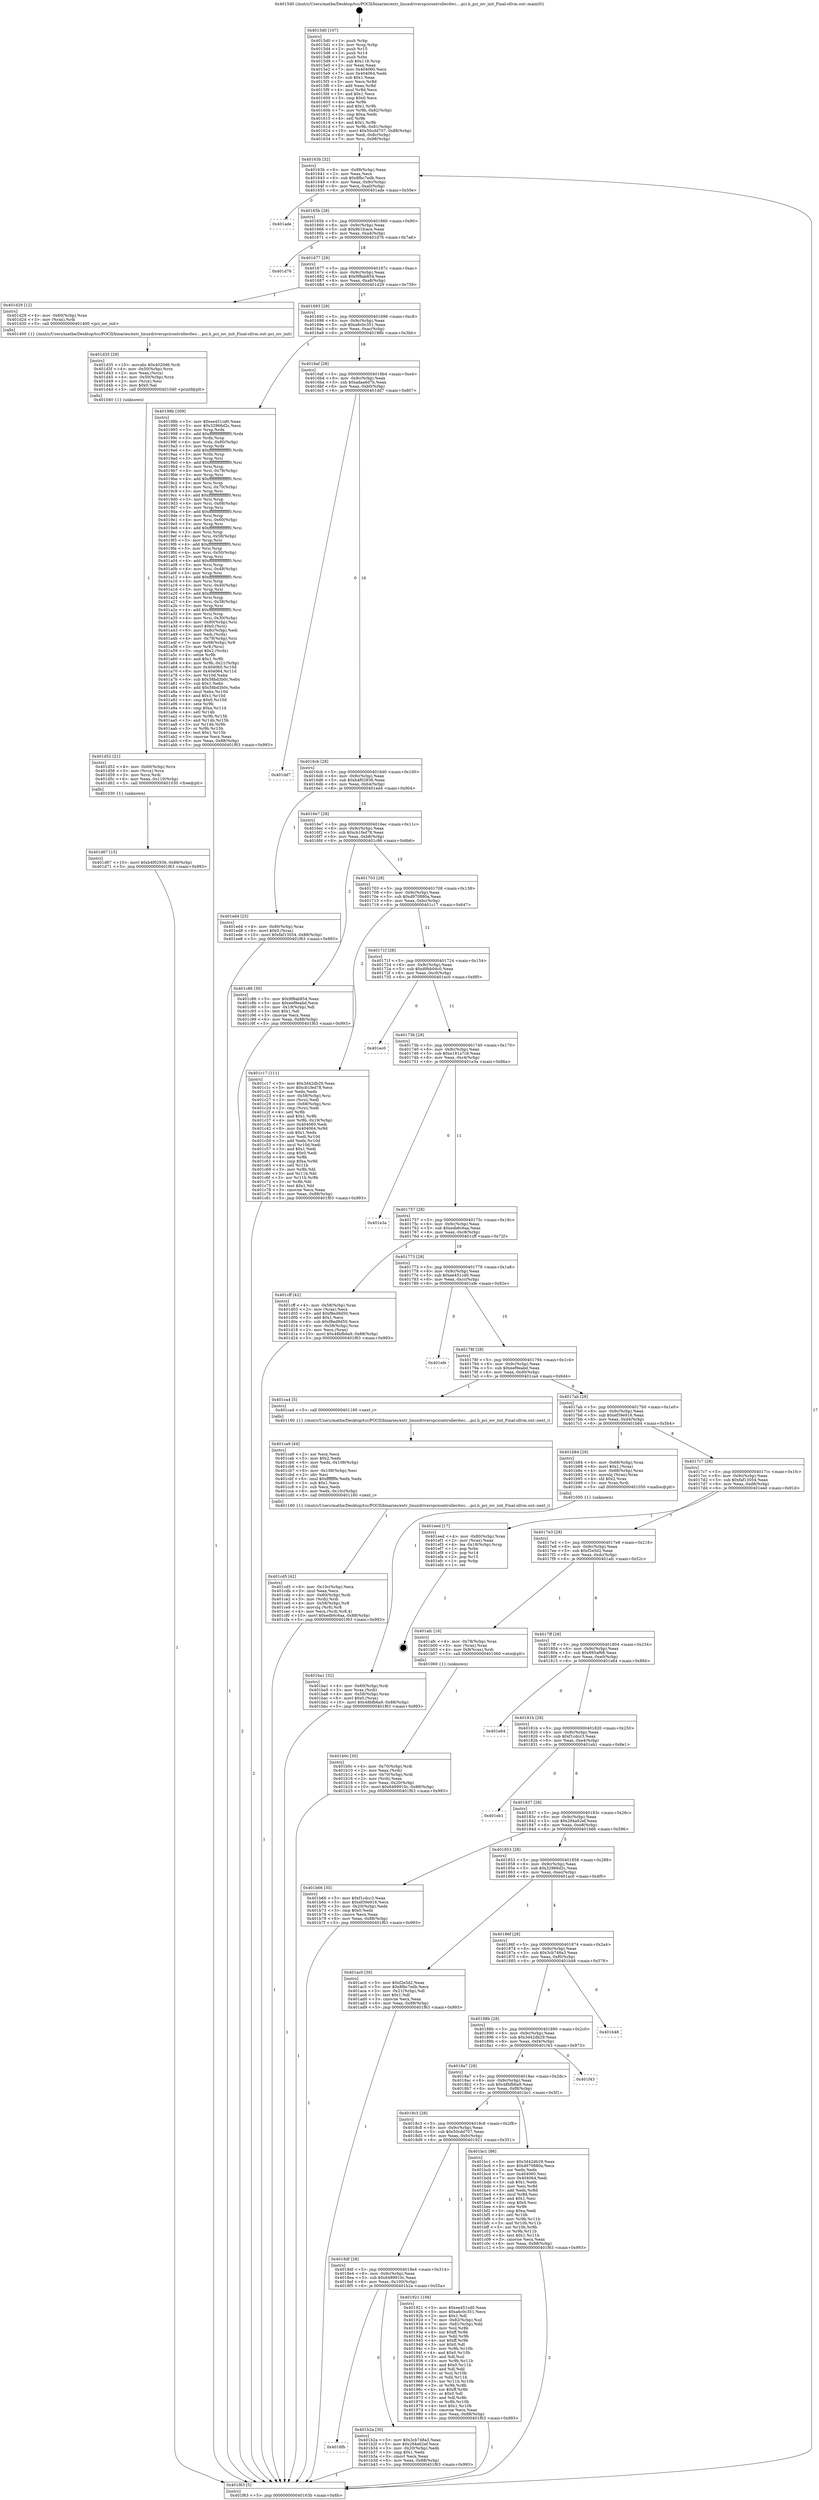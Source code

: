 digraph "0x4015d0" {
  label = "0x4015d0 (/mnt/c/Users/mathe/Desktop/tcc/POCII/binaries/extr_linuxdriverspcicontrollerdwc....pci.h_pci_iov_init_Final-ollvm.out::main(0))"
  labelloc = "t"
  node[shape=record]

  Entry [label="",width=0.3,height=0.3,shape=circle,fillcolor=black,style=filled]
  "0x40163b" [label="{
     0x40163b [32]\l
     | [instrs]\l
     &nbsp;&nbsp;0x40163b \<+6\>: mov -0x88(%rbp),%eax\l
     &nbsp;&nbsp;0x401641 \<+2\>: mov %eax,%ecx\l
     &nbsp;&nbsp;0x401643 \<+6\>: sub $0x8fbc7edb,%ecx\l
     &nbsp;&nbsp;0x401649 \<+6\>: mov %eax,-0x9c(%rbp)\l
     &nbsp;&nbsp;0x40164f \<+6\>: mov %ecx,-0xa0(%rbp)\l
     &nbsp;&nbsp;0x401655 \<+6\>: je 0000000000401ade \<main+0x50e\>\l
  }"]
  "0x401ade" [label="{
     0x401ade\l
  }", style=dashed]
  "0x40165b" [label="{
     0x40165b [28]\l
     | [instrs]\l
     &nbsp;&nbsp;0x40165b \<+5\>: jmp 0000000000401660 \<main+0x90\>\l
     &nbsp;&nbsp;0x401660 \<+6\>: mov -0x9c(%rbp),%eax\l
     &nbsp;&nbsp;0x401666 \<+5\>: sub $0x9b1fcace,%eax\l
     &nbsp;&nbsp;0x40166b \<+6\>: mov %eax,-0xa4(%rbp)\l
     &nbsp;&nbsp;0x401671 \<+6\>: je 0000000000401d76 \<main+0x7a6\>\l
  }"]
  Exit [label="",width=0.3,height=0.3,shape=circle,fillcolor=black,style=filled,peripheries=2]
  "0x401d76" [label="{
     0x401d76\l
  }", style=dashed]
  "0x401677" [label="{
     0x401677 [28]\l
     | [instrs]\l
     &nbsp;&nbsp;0x401677 \<+5\>: jmp 000000000040167c \<main+0xac\>\l
     &nbsp;&nbsp;0x40167c \<+6\>: mov -0x9c(%rbp),%eax\l
     &nbsp;&nbsp;0x401682 \<+5\>: sub $0x9f8ab854,%eax\l
     &nbsp;&nbsp;0x401687 \<+6\>: mov %eax,-0xa8(%rbp)\l
     &nbsp;&nbsp;0x40168d \<+6\>: je 0000000000401d29 \<main+0x759\>\l
  }"]
  "0x401d67" [label="{
     0x401d67 [15]\l
     | [instrs]\l
     &nbsp;&nbsp;0x401d67 \<+10\>: movl $0xb4f02936,-0x88(%rbp)\l
     &nbsp;&nbsp;0x401d71 \<+5\>: jmp 0000000000401f63 \<main+0x993\>\l
  }"]
  "0x401d29" [label="{
     0x401d29 [12]\l
     | [instrs]\l
     &nbsp;&nbsp;0x401d29 \<+4\>: mov -0x60(%rbp),%rax\l
     &nbsp;&nbsp;0x401d2d \<+3\>: mov (%rax),%rdi\l
     &nbsp;&nbsp;0x401d30 \<+5\>: call 0000000000401400 \<pci_iov_init\>\l
     | [calls]\l
     &nbsp;&nbsp;0x401400 \{1\} (/mnt/c/Users/mathe/Desktop/tcc/POCII/binaries/extr_linuxdriverspcicontrollerdwc....pci.h_pci_iov_init_Final-ollvm.out::pci_iov_init)\l
  }"]
  "0x401693" [label="{
     0x401693 [28]\l
     | [instrs]\l
     &nbsp;&nbsp;0x401693 \<+5\>: jmp 0000000000401698 \<main+0xc8\>\l
     &nbsp;&nbsp;0x401698 \<+6\>: mov -0x9c(%rbp),%eax\l
     &nbsp;&nbsp;0x40169e \<+5\>: sub $0xa6c0c351,%eax\l
     &nbsp;&nbsp;0x4016a3 \<+6\>: mov %eax,-0xac(%rbp)\l
     &nbsp;&nbsp;0x4016a9 \<+6\>: je 000000000040198b \<main+0x3bb\>\l
  }"]
  "0x401d52" [label="{
     0x401d52 [21]\l
     | [instrs]\l
     &nbsp;&nbsp;0x401d52 \<+4\>: mov -0x60(%rbp),%rcx\l
     &nbsp;&nbsp;0x401d56 \<+3\>: mov (%rcx),%rcx\l
     &nbsp;&nbsp;0x401d59 \<+3\>: mov %rcx,%rdi\l
     &nbsp;&nbsp;0x401d5c \<+6\>: mov %eax,-0x110(%rbp)\l
     &nbsp;&nbsp;0x401d62 \<+5\>: call 0000000000401030 \<free@plt\>\l
     | [calls]\l
     &nbsp;&nbsp;0x401030 \{1\} (unknown)\l
  }"]
  "0x40198b" [label="{
     0x40198b [309]\l
     | [instrs]\l
     &nbsp;&nbsp;0x40198b \<+5\>: mov $0xee451cd0,%eax\l
     &nbsp;&nbsp;0x401990 \<+5\>: mov $0x32966d2c,%ecx\l
     &nbsp;&nbsp;0x401995 \<+3\>: mov %rsp,%rdx\l
     &nbsp;&nbsp;0x401998 \<+4\>: add $0xfffffffffffffff0,%rdx\l
     &nbsp;&nbsp;0x40199c \<+3\>: mov %rdx,%rsp\l
     &nbsp;&nbsp;0x40199f \<+4\>: mov %rdx,-0x80(%rbp)\l
     &nbsp;&nbsp;0x4019a3 \<+3\>: mov %rsp,%rdx\l
     &nbsp;&nbsp;0x4019a6 \<+4\>: add $0xfffffffffffffff0,%rdx\l
     &nbsp;&nbsp;0x4019aa \<+3\>: mov %rdx,%rsp\l
     &nbsp;&nbsp;0x4019ad \<+3\>: mov %rsp,%rsi\l
     &nbsp;&nbsp;0x4019b0 \<+4\>: add $0xfffffffffffffff0,%rsi\l
     &nbsp;&nbsp;0x4019b4 \<+3\>: mov %rsi,%rsp\l
     &nbsp;&nbsp;0x4019b7 \<+4\>: mov %rsi,-0x78(%rbp)\l
     &nbsp;&nbsp;0x4019bb \<+3\>: mov %rsp,%rsi\l
     &nbsp;&nbsp;0x4019be \<+4\>: add $0xfffffffffffffff0,%rsi\l
     &nbsp;&nbsp;0x4019c2 \<+3\>: mov %rsi,%rsp\l
     &nbsp;&nbsp;0x4019c5 \<+4\>: mov %rsi,-0x70(%rbp)\l
     &nbsp;&nbsp;0x4019c9 \<+3\>: mov %rsp,%rsi\l
     &nbsp;&nbsp;0x4019cc \<+4\>: add $0xfffffffffffffff0,%rsi\l
     &nbsp;&nbsp;0x4019d0 \<+3\>: mov %rsi,%rsp\l
     &nbsp;&nbsp;0x4019d3 \<+4\>: mov %rsi,-0x68(%rbp)\l
     &nbsp;&nbsp;0x4019d7 \<+3\>: mov %rsp,%rsi\l
     &nbsp;&nbsp;0x4019da \<+4\>: add $0xfffffffffffffff0,%rsi\l
     &nbsp;&nbsp;0x4019de \<+3\>: mov %rsi,%rsp\l
     &nbsp;&nbsp;0x4019e1 \<+4\>: mov %rsi,-0x60(%rbp)\l
     &nbsp;&nbsp;0x4019e5 \<+3\>: mov %rsp,%rsi\l
     &nbsp;&nbsp;0x4019e8 \<+4\>: add $0xfffffffffffffff0,%rsi\l
     &nbsp;&nbsp;0x4019ec \<+3\>: mov %rsi,%rsp\l
     &nbsp;&nbsp;0x4019ef \<+4\>: mov %rsi,-0x58(%rbp)\l
     &nbsp;&nbsp;0x4019f3 \<+3\>: mov %rsp,%rsi\l
     &nbsp;&nbsp;0x4019f6 \<+4\>: add $0xfffffffffffffff0,%rsi\l
     &nbsp;&nbsp;0x4019fa \<+3\>: mov %rsi,%rsp\l
     &nbsp;&nbsp;0x4019fd \<+4\>: mov %rsi,-0x50(%rbp)\l
     &nbsp;&nbsp;0x401a01 \<+3\>: mov %rsp,%rsi\l
     &nbsp;&nbsp;0x401a04 \<+4\>: add $0xfffffffffffffff0,%rsi\l
     &nbsp;&nbsp;0x401a08 \<+3\>: mov %rsi,%rsp\l
     &nbsp;&nbsp;0x401a0b \<+4\>: mov %rsi,-0x48(%rbp)\l
     &nbsp;&nbsp;0x401a0f \<+3\>: mov %rsp,%rsi\l
     &nbsp;&nbsp;0x401a12 \<+4\>: add $0xfffffffffffffff0,%rsi\l
     &nbsp;&nbsp;0x401a16 \<+3\>: mov %rsi,%rsp\l
     &nbsp;&nbsp;0x401a19 \<+4\>: mov %rsi,-0x40(%rbp)\l
     &nbsp;&nbsp;0x401a1d \<+3\>: mov %rsp,%rsi\l
     &nbsp;&nbsp;0x401a20 \<+4\>: add $0xfffffffffffffff0,%rsi\l
     &nbsp;&nbsp;0x401a24 \<+3\>: mov %rsi,%rsp\l
     &nbsp;&nbsp;0x401a27 \<+4\>: mov %rsi,-0x38(%rbp)\l
     &nbsp;&nbsp;0x401a2b \<+3\>: mov %rsp,%rsi\l
     &nbsp;&nbsp;0x401a2e \<+4\>: add $0xfffffffffffffff0,%rsi\l
     &nbsp;&nbsp;0x401a32 \<+3\>: mov %rsi,%rsp\l
     &nbsp;&nbsp;0x401a35 \<+4\>: mov %rsi,-0x30(%rbp)\l
     &nbsp;&nbsp;0x401a39 \<+4\>: mov -0x80(%rbp),%rsi\l
     &nbsp;&nbsp;0x401a3d \<+6\>: movl $0x0,(%rsi)\l
     &nbsp;&nbsp;0x401a43 \<+6\>: mov -0x8c(%rbp),%edi\l
     &nbsp;&nbsp;0x401a49 \<+2\>: mov %edi,(%rdx)\l
     &nbsp;&nbsp;0x401a4b \<+4\>: mov -0x78(%rbp),%rsi\l
     &nbsp;&nbsp;0x401a4f \<+7\>: mov -0x98(%rbp),%r8\l
     &nbsp;&nbsp;0x401a56 \<+3\>: mov %r8,(%rsi)\l
     &nbsp;&nbsp;0x401a59 \<+3\>: cmpl $0x2,(%rdx)\l
     &nbsp;&nbsp;0x401a5c \<+4\>: setne %r9b\l
     &nbsp;&nbsp;0x401a60 \<+4\>: and $0x1,%r9b\l
     &nbsp;&nbsp;0x401a64 \<+4\>: mov %r9b,-0x21(%rbp)\l
     &nbsp;&nbsp;0x401a68 \<+8\>: mov 0x404060,%r10d\l
     &nbsp;&nbsp;0x401a70 \<+8\>: mov 0x404064,%r11d\l
     &nbsp;&nbsp;0x401a78 \<+3\>: mov %r10d,%ebx\l
     &nbsp;&nbsp;0x401a7b \<+6\>: sub $0x58bd3b0c,%ebx\l
     &nbsp;&nbsp;0x401a81 \<+3\>: sub $0x1,%ebx\l
     &nbsp;&nbsp;0x401a84 \<+6\>: add $0x58bd3b0c,%ebx\l
     &nbsp;&nbsp;0x401a8a \<+4\>: imul %ebx,%r10d\l
     &nbsp;&nbsp;0x401a8e \<+4\>: and $0x1,%r10d\l
     &nbsp;&nbsp;0x401a92 \<+4\>: cmp $0x0,%r10d\l
     &nbsp;&nbsp;0x401a96 \<+4\>: sete %r9b\l
     &nbsp;&nbsp;0x401a9a \<+4\>: cmp $0xa,%r11d\l
     &nbsp;&nbsp;0x401a9e \<+4\>: setl %r14b\l
     &nbsp;&nbsp;0x401aa2 \<+3\>: mov %r9b,%r15b\l
     &nbsp;&nbsp;0x401aa5 \<+3\>: and %r14b,%r15b\l
     &nbsp;&nbsp;0x401aa8 \<+3\>: xor %r14b,%r9b\l
     &nbsp;&nbsp;0x401aab \<+3\>: or %r9b,%r15b\l
     &nbsp;&nbsp;0x401aae \<+4\>: test $0x1,%r15b\l
     &nbsp;&nbsp;0x401ab2 \<+3\>: cmovne %ecx,%eax\l
     &nbsp;&nbsp;0x401ab5 \<+6\>: mov %eax,-0x88(%rbp)\l
     &nbsp;&nbsp;0x401abb \<+5\>: jmp 0000000000401f63 \<main+0x993\>\l
  }"]
  "0x4016af" [label="{
     0x4016af [28]\l
     | [instrs]\l
     &nbsp;&nbsp;0x4016af \<+5\>: jmp 00000000004016b4 \<main+0xe4\>\l
     &nbsp;&nbsp;0x4016b4 \<+6\>: mov -0x9c(%rbp),%eax\l
     &nbsp;&nbsp;0x4016ba \<+5\>: sub $0xadaa6d7b,%eax\l
     &nbsp;&nbsp;0x4016bf \<+6\>: mov %eax,-0xb0(%rbp)\l
     &nbsp;&nbsp;0x4016c5 \<+6\>: je 0000000000401dd7 \<main+0x807\>\l
  }"]
  "0x401d35" [label="{
     0x401d35 [29]\l
     | [instrs]\l
     &nbsp;&nbsp;0x401d35 \<+10\>: movabs $0x4020d6,%rdi\l
     &nbsp;&nbsp;0x401d3f \<+4\>: mov -0x50(%rbp),%rcx\l
     &nbsp;&nbsp;0x401d43 \<+2\>: mov %eax,(%rcx)\l
     &nbsp;&nbsp;0x401d45 \<+4\>: mov -0x50(%rbp),%rcx\l
     &nbsp;&nbsp;0x401d49 \<+2\>: mov (%rcx),%esi\l
     &nbsp;&nbsp;0x401d4b \<+2\>: mov $0x0,%al\l
     &nbsp;&nbsp;0x401d4d \<+5\>: call 0000000000401040 \<printf@plt\>\l
     | [calls]\l
     &nbsp;&nbsp;0x401040 \{1\} (unknown)\l
  }"]
  "0x401dd7" [label="{
     0x401dd7\l
  }", style=dashed]
  "0x4016cb" [label="{
     0x4016cb [28]\l
     | [instrs]\l
     &nbsp;&nbsp;0x4016cb \<+5\>: jmp 00000000004016d0 \<main+0x100\>\l
     &nbsp;&nbsp;0x4016d0 \<+6\>: mov -0x9c(%rbp),%eax\l
     &nbsp;&nbsp;0x4016d6 \<+5\>: sub $0xb4f02936,%eax\l
     &nbsp;&nbsp;0x4016db \<+6\>: mov %eax,-0xb4(%rbp)\l
     &nbsp;&nbsp;0x4016e1 \<+6\>: je 0000000000401ed4 \<main+0x904\>\l
  }"]
  "0x401cd5" [label="{
     0x401cd5 [42]\l
     | [instrs]\l
     &nbsp;&nbsp;0x401cd5 \<+6\>: mov -0x10c(%rbp),%ecx\l
     &nbsp;&nbsp;0x401cdb \<+3\>: imul %eax,%ecx\l
     &nbsp;&nbsp;0x401cde \<+4\>: mov -0x60(%rbp),%rdi\l
     &nbsp;&nbsp;0x401ce2 \<+3\>: mov (%rdi),%rdi\l
     &nbsp;&nbsp;0x401ce5 \<+4\>: mov -0x58(%rbp),%r8\l
     &nbsp;&nbsp;0x401ce9 \<+3\>: movslq (%r8),%r8\l
     &nbsp;&nbsp;0x401cec \<+4\>: mov %ecx,(%rdi,%r8,4)\l
     &nbsp;&nbsp;0x401cf0 \<+10\>: movl $0xedb6c6aa,-0x88(%rbp)\l
     &nbsp;&nbsp;0x401cfa \<+5\>: jmp 0000000000401f63 \<main+0x993\>\l
  }"]
  "0x401ed4" [label="{
     0x401ed4 [25]\l
     | [instrs]\l
     &nbsp;&nbsp;0x401ed4 \<+4\>: mov -0x80(%rbp),%rax\l
     &nbsp;&nbsp;0x401ed8 \<+6\>: movl $0x0,(%rax)\l
     &nbsp;&nbsp;0x401ede \<+10\>: movl $0xfaf13054,-0x88(%rbp)\l
     &nbsp;&nbsp;0x401ee8 \<+5\>: jmp 0000000000401f63 \<main+0x993\>\l
  }"]
  "0x4016e7" [label="{
     0x4016e7 [28]\l
     | [instrs]\l
     &nbsp;&nbsp;0x4016e7 \<+5\>: jmp 00000000004016ec \<main+0x11c\>\l
     &nbsp;&nbsp;0x4016ec \<+6\>: mov -0x9c(%rbp),%eax\l
     &nbsp;&nbsp;0x4016f2 \<+5\>: sub $0xcb1fed78,%eax\l
     &nbsp;&nbsp;0x4016f7 \<+6\>: mov %eax,-0xb8(%rbp)\l
     &nbsp;&nbsp;0x4016fd \<+6\>: je 0000000000401c86 \<main+0x6b6\>\l
  }"]
  "0x401ca9" [label="{
     0x401ca9 [44]\l
     | [instrs]\l
     &nbsp;&nbsp;0x401ca9 \<+2\>: xor %ecx,%ecx\l
     &nbsp;&nbsp;0x401cab \<+5\>: mov $0x2,%edx\l
     &nbsp;&nbsp;0x401cb0 \<+6\>: mov %edx,-0x108(%rbp)\l
     &nbsp;&nbsp;0x401cb6 \<+1\>: cltd\l
     &nbsp;&nbsp;0x401cb7 \<+6\>: mov -0x108(%rbp),%esi\l
     &nbsp;&nbsp;0x401cbd \<+2\>: idiv %esi\l
     &nbsp;&nbsp;0x401cbf \<+6\>: imul $0xfffffffe,%edx,%edx\l
     &nbsp;&nbsp;0x401cc5 \<+3\>: sub $0x1,%ecx\l
     &nbsp;&nbsp;0x401cc8 \<+2\>: sub %ecx,%edx\l
     &nbsp;&nbsp;0x401cca \<+6\>: mov %edx,-0x10c(%rbp)\l
     &nbsp;&nbsp;0x401cd0 \<+5\>: call 0000000000401160 \<next_i\>\l
     | [calls]\l
     &nbsp;&nbsp;0x401160 \{1\} (/mnt/c/Users/mathe/Desktop/tcc/POCII/binaries/extr_linuxdriverspcicontrollerdwc....pci.h_pci_iov_init_Final-ollvm.out::next_i)\l
  }"]
  "0x401c86" [label="{
     0x401c86 [30]\l
     | [instrs]\l
     &nbsp;&nbsp;0x401c86 \<+5\>: mov $0x9f8ab854,%eax\l
     &nbsp;&nbsp;0x401c8b \<+5\>: mov $0xeef9eabd,%ecx\l
     &nbsp;&nbsp;0x401c90 \<+3\>: mov -0x19(%rbp),%dl\l
     &nbsp;&nbsp;0x401c93 \<+3\>: test $0x1,%dl\l
     &nbsp;&nbsp;0x401c96 \<+3\>: cmovne %ecx,%eax\l
     &nbsp;&nbsp;0x401c99 \<+6\>: mov %eax,-0x88(%rbp)\l
     &nbsp;&nbsp;0x401c9f \<+5\>: jmp 0000000000401f63 \<main+0x993\>\l
  }"]
  "0x401703" [label="{
     0x401703 [28]\l
     | [instrs]\l
     &nbsp;&nbsp;0x401703 \<+5\>: jmp 0000000000401708 \<main+0x138\>\l
     &nbsp;&nbsp;0x401708 \<+6\>: mov -0x9c(%rbp),%eax\l
     &nbsp;&nbsp;0x40170e \<+5\>: sub $0xd970880a,%eax\l
     &nbsp;&nbsp;0x401713 \<+6\>: mov %eax,-0xbc(%rbp)\l
     &nbsp;&nbsp;0x401719 \<+6\>: je 0000000000401c17 \<main+0x647\>\l
  }"]
  "0x401ba1" [label="{
     0x401ba1 [32]\l
     | [instrs]\l
     &nbsp;&nbsp;0x401ba1 \<+4\>: mov -0x60(%rbp),%rdi\l
     &nbsp;&nbsp;0x401ba5 \<+3\>: mov %rax,(%rdi)\l
     &nbsp;&nbsp;0x401ba8 \<+4\>: mov -0x58(%rbp),%rax\l
     &nbsp;&nbsp;0x401bac \<+6\>: movl $0x0,(%rax)\l
     &nbsp;&nbsp;0x401bb2 \<+10\>: movl $0x48bfb6a9,-0x88(%rbp)\l
     &nbsp;&nbsp;0x401bbc \<+5\>: jmp 0000000000401f63 \<main+0x993\>\l
  }"]
  "0x401c17" [label="{
     0x401c17 [111]\l
     | [instrs]\l
     &nbsp;&nbsp;0x401c17 \<+5\>: mov $0x3d42db29,%eax\l
     &nbsp;&nbsp;0x401c1c \<+5\>: mov $0xcb1fed78,%ecx\l
     &nbsp;&nbsp;0x401c21 \<+2\>: xor %edx,%edx\l
     &nbsp;&nbsp;0x401c23 \<+4\>: mov -0x58(%rbp),%rsi\l
     &nbsp;&nbsp;0x401c27 \<+2\>: mov (%rsi),%edi\l
     &nbsp;&nbsp;0x401c29 \<+4\>: mov -0x68(%rbp),%rsi\l
     &nbsp;&nbsp;0x401c2d \<+2\>: cmp (%rsi),%edi\l
     &nbsp;&nbsp;0x401c2f \<+4\>: setl %r8b\l
     &nbsp;&nbsp;0x401c33 \<+4\>: and $0x1,%r8b\l
     &nbsp;&nbsp;0x401c37 \<+4\>: mov %r8b,-0x19(%rbp)\l
     &nbsp;&nbsp;0x401c3b \<+7\>: mov 0x404060,%edi\l
     &nbsp;&nbsp;0x401c42 \<+8\>: mov 0x404064,%r9d\l
     &nbsp;&nbsp;0x401c4a \<+3\>: sub $0x1,%edx\l
     &nbsp;&nbsp;0x401c4d \<+3\>: mov %edi,%r10d\l
     &nbsp;&nbsp;0x401c50 \<+3\>: add %edx,%r10d\l
     &nbsp;&nbsp;0x401c53 \<+4\>: imul %r10d,%edi\l
     &nbsp;&nbsp;0x401c57 \<+3\>: and $0x1,%edi\l
     &nbsp;&nbsp;0x401c5a \<+3\>: cmp $0x0,%edi\l
     &nbsp;&nbsp;0x401c5d \<+4\>: sete %r8b\l
     &nbsp;&nbsp;0x401c61 \<+4\>: cmp $0xa,%r9d\l
     &nbsp;&nbsp;0x401c65 \<+4\>: setl %r11b\l
     &nbsp;&nbsp;0x401c69 \<+3\>: mov %r8b,%bl\l
     &nbsp;&nbsp;0x401c6c \<+3\>: and %r11b,%bl\l
     &nbsp;&nbsp;0x401c6f \<+3\>: xor %r11b,%r8b\l
     &nbsp;&nbsp;0x401c72 \<+3\>: or %r8b,%bl\l
     &nbsp;&nbsp;0x401c75 \<+3\>: test $0x1,%bl\l
     &nbsp;&nbsp;0x401c78 \<+3\>: cmovne %ecx,%eax\l
     &nbsp;&nbsp;0x401c7b \<+6\>: mov %eax,-0x88(%rbp)\l
     &nbsp;&nbsp;0x401c81 \<+5\>: jmp 0000000000401f63 \<main+0x993\>\l
  }"]
  "0x40171f" [label="{
     0x40171f [28]\l
     | [instrs]\l
     &nbsp;&nbsp;0x40171f \<+5\>: jmp 0000000000401724 \<main+0x154\>\l
     &nbsp;&nbsp;0x401724 \<+6\>: mov -0x9c(%rbp),%eax\l
     &nbsp;&nbsp;0x40172a \<+5\>: sub $0xd9bb04c0,%eax\l
     &nbsp;&nbsp;0x40172f \<+6\>: mov %eax,-0xc0(%rbp)\l
     &nbsp;&nbsp;0x401735 \<+6\>: je 0000000000401ec0 \<main+0x8f0\>\l
  }"]
  "0x4018fb" [label="{
     0x4018fb\l
  }", style=dashed]
  "0x401ec0" [label="{
     0x401ec0\l
  }", style=dashed]
  "0x40173b" [label="{
     0x40173b [28]\l
     | [instrs]\l
     &nbsp;&nbsp;0x40173b \<+5\>: jmp 0000000000401740 \<main+0x170\>\l
     &nbsp;&nbsp;0x401740 \<+6\>: mov -0x9c(%rbp),%eax\l
     &nbsp;&nbsp;0x401746 \<+5\>: sub $0xe181a7c9,%eax\l
     &nbsp;&nbsp;0x40174b \<+6\>: mov %eax,-0xc4(%rbp)\l
     &nbsp;&nbsp;0x401751 \<+6\>: je 0000000000401e3a \<main+0x86a\>\l
  }"]
  "0x401b2a" [label="{
     0x401b2a [30]\l
     | [instrs]\l
     &nbsp;&nbsp;0x401b2a \<+5\>: mov $0x3cb748a3,%eax\l
     &nbsp;&nbsp;0x401b2f \<+5\>: mov $0x284a62ef,%ecx\l
     &nbsp;&nbsp;0x401b34 \<+3\>: mov -0x20(%rbp),%edx\l
     &nbsp;&nbsp;0x401b37 \<+3\>: cmp $0x1,%edx\l
     &nbsp;&nbsp;0x401b3a \<+3\>: cmovl %ecx,%eax\l
     &nbsp;&nbsp;0x401b3d \<+6\>: mov %eax,-0x88(%rbp)\l
     &nbsp;&nbsp;0x401b43 \<+5\>: jmp 0000000000401f63 \<main+0x993\>\l
  }"]
  "0x401e3a" [label="{
     0x401e3a\l
  }", style=dashed]
  "0x401757" [label="{
     0x401757 [28]\l
     | [instrs]\l
     &nbsp;&nbsp;0x401757 \<+5\>: jmp 000000000040175c \<main+0x18c\>\l
     &nbsp;&nbsp;0x40175c \<+6\>: mov -0x9c(%rbp),%eax\l
     &nbsp;&nbsp;0x401762 \<+5\>: sub $0xedb6c6aa,%eax\l
     &nbsp;&nbsp;0x401767 \<+6\>: mov %eax,-0xc8(%rbp)\l
     &nbsp;&nbsp;0x40176d \<+6\>: je 0000000000401cff \<main+0x72f\>\l
  }"]
  "0x401b0c" [label="{
     0x401b0c [30]\l
     | [instrs]\l
     &nbsp;&nbsp;0x401b0c \<+4\>: mov -0x70(%rbp),%rdi\l
     &nbsp;&nbsp;0x401b10 \<+2\>: mov %eax,(%rdi)\l
     &nbsp;&nbsp;0x401b12 \<+4\>: mov -0x70(%rbp),%rdi\l
     &nbsp;&nbsp;0x401b16 \<+2\>: mov (%rdi),%eax\l
     &nbsp;&nbsp;0x401b18 \<+3\>: mov %eax,-0x20(%rbp)\l
     &nbsp;&nbsp;0x401b1b \<+10\>: movl $0x6489910c,-0x88(%rbp)\l
     &nbsp;&nbsp;0x401b25 \<+5\>: jmp 0000000000401f63 \<main+0x993\>\l
  }"]
  "0x401cff" [label="{
     0x401cff [42]\l
     | [instrs]\l
     &nbsp;&nbsp;0x401cff \<+4\>: mov -0x58(%rbp),%rax\l
     &nbsp;&nbsp;0x401d03 \<+2\>: mov (%rax),%ecx\l
     &nbsp;&nbsp;0x401d05 \<+6\>: add $0xf8ed9d50,%ecx\l
     &nbsp;&nbsp;0x401d0b \<+3\>: add $0x1,%ecx\l
     &nbsp;&nbsp;0x401d0e \<+6\>: sub $0xf8ed9d50,%ecx\l
     &nbsp;&nbsp;0x401d14 \<+4\>: mov -0x58(%rbp),%rax\l
     &nbsp;&nbsp;0x401d18 \<+2\>: mov %ecx,(%rax)\l
     &nbsp;&nbsp;0x401d1a \<+10\>: movl $0x48bfb6a9,-0x88(%rbp)\l
     &nbsp;&nbsp;0x401d24 \<+5\>: jmp 0000000000401f63 \<main+0x993\>\l
  }"]
  "0x401773" [label="{
     0x401773 [28]\l
     | [instrs]\l
     &nbsp;&nbsp;0x401773 \<+5\>: jmp 0000000000401778 \<main+0x1a8\>\l
     &nbsp;&nbsp;0x401778 \<+6\>: mov -0x9c(%rbp),%eax\l
     &nbsp;&nbsp;0x40177e \<+5\>: sub $0xee451cd0,%eax\l
     &nbsp;&nbsp;0x401783 \<+6\>: mov %eax,-0xcc(%rbp)\l
     &nbsp;&nbsp;0x401789 \<+6\>: je 0000000000401efe \<main+0x92e\>\l
  }"]
  "0x4015d0" [label="{
     0x4015d0 [107]\l
     | [instrs]\l
     &nbsp;&nbsp;0x4015d0 \<+1\>: push %rbp\l
     &nbsp;&nbsp;0x4015d1 \<+3\>: mov %rsp,%rbp\l
     &nbsp;&nbsp;0x4015d4 \<+2\>: push %r15\l
     &nbsp;&nbsp;0x4015d6 \<+2\>: push %r14\l
     &nbsp;&nbsp;0x4015d8 \<+1\>: push %rbx\l
     &nbsp;&nbsp;0x4015d9 \<+7\>: sub $0x118,%rsp\l
     &nbsp;&nbsp;0x4015e0 \<+2\>: xor %eax,%eax\l
     &nbsp;&nbsp;0x4015e2 \<+7\>: mov 0x404060,%ecx\l
     &nbsp;&nbsp;0x4015e9 \<+7\>: mov 0x404064,%edx\l
     &nbsp;&nbsp;0x4015f0 \<+3\>: sub $0x1,%eax\l
     &nbsp;&nbsp;0x4015f3 \<+3\>: mov %ecx,%r8d\l
     &nbsp;&nbsp;0x4015f6 \<+3\>: add %eax,%r8d\l
     &nbsp;&nbsp;0x4015f9 \<+4\>: imul %r8d,%ecx\l
     &nbsp;&nbsp;0x4015fd \<+3\>: and $0x1,%ecx\l
     &nbsp;&nbsp;0x401600 \<+3\>: cmp $0x0,%ecx\l
     &nbsp;&nbsp;0x401603 \<+4\>: sete %r9b\l
     &nbsp;&nbsp;0x401607 \<+4\>: and $0x1,%r9b\l
     &nbsp;&nbsp;0x40160b \<+7\>: mov %r9b,-0x82(%rbp)\l
     &nbsp;&nbsp;0x401612 \<+3\>: cmp $0xa,%edx\l
     &nbsp;&nbsp;0x401615 \<+4\>: setl %r9b\l
     &nbsp;&nbsp;0x401619 \<+4\>: and $0x1,%r9b\l
     &nbsp;&nbsp;0x40161d \<+7\>: mov %r9b,-0x81(%rbp)\l
     &nbsp;&nbsp;0x401624 \<+10\>: movl $0x50cdd707,-0x88(%rbp)\l
     &nbsp;&nbsp;0x40162e \<+6\>: mov %edi,-0x8c(%rbp)\l
     &nbsp;&nbsp;0x401634 \<+7\>: mov %rsi,-0x98(%rbp)\l
  }"]
  "0x401efe" [label="{
     0x401efe\l
  }", style=dashed]
  "0x40178f" [label="{
     0x40178f [28]\l
     | [instrs]\l
     &nbsp;&nbsp;0x40178f \<+5\>: jmp 0000000000401794 \<main+0x1c4\>\l
     &nbsp;&nbsp;0x401794 \<+6\>: mov -0x9c(%rbp),%eax\l
     &nbsp;&nbsp;0x40179a \<+5\>: sub $0xeef9eabd,%eax\l
     &nbsp;&nbsp;0x40179f \<+6\>: mov %eax,-0xd0(%rbp)\l
     &nbsp;&nbsp;0x4017a5 \<+6\>: je 0000000000401ca4 \<main+0x6d4\>\l
  }"]
  "0x401f63" [label="{
     0x401f63 [5]\l
     | [instrs]\l
     &nbsp;&nbsp;0x401f63 \<+5\>: jmp 000000000040163b \<main+0x6b\>\l
  }"]
  "0x401ca4" [label="{
     0x401ca4 [5]\l
     | [instrs]\l
     &nbsp;&nbsp;0x401ca4 \<+5\>: call 0000000000401160 \<next_i\>\l
     | [calls]\l
     &nbsp;&nbsp;0x401160 \{1\} (/mnt/c/Users/mathe/Desktop/tcc/POCII/binaries/extr_linuxdriverspcicontrollerdwc....pci.h_pci_iov_init_Final-ollvm.out::next_i)\l
  }"]
  "0x4017ab" [label="{
     0x4017ab [28]\l
     | [instrs]\l
     &nbsp;&nbsp;0x4017ab \<+5\>: jmp 00000000004017b0 \<main+0x1e0\>\l
     &nbsp;&nbsp;0x4017b0 \<+6\>: mov -0x9c(%rbp),%eax\l
     &nbsp;&nbsp;0x4017b6 \<+5\>: sub $0xef39e916,%eax\l
     &nbsp;&nbsp;0x4017bb \<+6\>: mov %eax,-0xd4(%rbp)\l
     &nbsp;&nbsp;0x4017c1 \<+6\>: je 0000000000401b84 \<main+0x5b4\>\l
  }"]
  "0x4018df" [label="{
     0x4018df [28]\l
     | [instrs]\l
     &nbsp;&nbsp;0x4018df \<+5\>: jmp 00000000004018e4 \<main+0x314\>\l
     &nbsp;&nbsp;0x4018e4 \<+6\>: mov -0x9c(%rbp),%eax\l
     &nbsp;&nbsp;0x4018ea \<+5\>: sub $0x6489910c,%eax\l
     &nbsp;&nbsp;0x4018ef \<+6\>: mov %eax,-0x100(%rbp)\l
     &nbsp;&nbsp;0x4018f5 \<+6\>: je 0000000000401b2a \<main+0x55a\>\l
  }"]
  "0x401b84" [label="{
     0x401b84 [29]\l
     | [instrs]\l
     &nbsp;&nbsp;0x401b84 \<+4\>: mov -0x68(%rbp),%rax\l
     &nbsp;&nbsp;0x401b88 \<+6\>: movl $0x1,(%rax)\l
     &nbsp;&nbsp;0x401b8e \<+4\>: mov -0x68(%rbp),%rax\l
     &nbsp;&nbsp;0x401b92 \<+3\>: movslq (%rax),%rax\l
     &nbsp;&nbsp;0x401b95 \<+4\>: shl $0x2,%rax\l
     &nbsp;&nbsp;0x401b99 \<+3\>: mov %rax,%rdi\l
     &nbsp;&nbsp;0x401b9c \<+5\>: call 0000000000401050 \<malloc@plt\>\l
     | [calls]\l
     &nbsp;&nbsp;0x401050 \{1\} (unknown)\l
  }"]
  "0x4017c7" [label="{
     0x4017c7 [28]\l
     | [instrs]\l
     &nbsp;&nbsp;0x4017c7 \<+5\>: jmp 00000000004017cc \<main+0x1fc\>\l
     &nbsp;&nbsp;0x4017cc \<+6\>: mov -0x9c(%rbp),%eax\l
     &nbsp;&nbsp;0x4017d2 \<+5\>: sub $0xfaf13054,%eax\l
     &nbsp;&nbsp;0x4017d7 \<+6\>: mov %eax,-0xd8(%rbp)\l
     &nbsp;&nbsp;0x4017dd \<+6\>: je 0000000000401eed \<main+0x91d\>\l
  }"]
  "0x401921" [label="{
     0x401921 [106]\l
     | [instrs]\l
     &nbsp;&nbsp;0x401921 \<+5\>: mov $0xee451cd0,%eax\l
     &nbsp;&nbsp;0x401926 \<+5\>: mov $0xa6c0c351,%ecx\l
     &nbsp;&nbsp;0x40192b \<+2\>: mov $0x1,%dl\l
     &nbsp;&nbsp;0x40192d \<+7\>: mov -0x82(%rbp),%sil\l
     &nbsp;&nbsp;0x401934 \<+7\>: mov -0x81(%rbp),%dil\l
     &nbsp;&nbsp;0x40193b \<+3\>: mov %sil,%r8b\l
     &nbsp;&nbsp;0x40193e \<+4\>: xor $0xff,%r8b\l
     &nbsp;&nbsp;0x401942 \<+3\>: mov %dil,%r9b\l
     &nbsp;&nbsp;0x401945 \<+4\>: xor $0xff,%r9b\l
     &nbsp;&nbsp;0x401949 \<+3\>: xor $0x0,%dl\l
     &nbsp;&nbsp;0x40194c \<+3\>: mov %r8b,%r10b\l
     &nbsp;&nbsp;0x40194f \<+4\>: and $0x0,%r10b\l
     &nbsp;&nbsp;0x401953 \<+3\>: and %dl,%sil\l
     &nbsp;&nbsp;0x401956 \<+3\>: mov %r9b,%r11b\l
     &nbsp;&nbsp;0x401959 \<+4\>: and $0x0,%r11b\l
     &nbsp;&nbsp;0x40195d \<+3\>: and %dl,%dil\l
     &nbsp;&nbsp;0x401960 \<+3\>: or %sil,%r10b\l
     &nbsp;&nbsp;0x401963 \<+3\>: or %dil,%r11b\l
     &nbsp;&nbsp;0x401966 \<+3\>: xor %r11b,%r10b\l
     &nbsp;&nbsp;0x401969 \<+3\>: or %r9b,%r8b\l
     &nbsp;&nbsp;0x40196c \<+4\>: xor $0xff,%r8b\l
     &nbsp;&nbsp;0x401970 \<+3\>: or $0x0,%dl\l
     &nbsp;&nbsp;0x401973 \<+3\>: and %dl,%r8b\l
     &nbsp;&nbsp;0x401976 \<+3\>: or %r8b,%r10b\l
     &nbsp;&nbsp;0x401979 \<+4\>: test $0x1,%r10b\l
     &nbsp;&nbsp;0x40197d \<+3\>: cmovne %ecx,%eax\l
     &nbsp;&nbsp;0x401980 \<+6\>: mov %eax,-0x88(%rbp)\l
     &nbsp;&nbsp;0x401986 \<+5\>: jmp 0000000000401f63 \<main+0x993\>\l
  }"]
  "0x401eed" [label="{
     0x401eed [17]\l
     | [instrs]\l
     &nbsp;&nbsp;0x401eed \<+4\>: mov -0x80(%rbp),%rax\l
     &nbsp;&nbsp;0x401ef1 \<+2\>: mov (%rax),%eax\l
     &nbsp;&nbsp;0x401ef3 \<+4\>: lea -0x18(%rbp),%rsp\l
     &nbsp;&nbsp;0x401ef7 \<+1\>: pop %rbx\l
     &nbsp;&nbsp;0x401ef8 \<+2\>: pop %r14\l
     &nbsp;&nbsp;0x401efa \<+2\>: pop %r15\l
     &nbsp;&nbsp;0x401efc \<+1\>: pop %rbp\l
     &nbsp;&nbsp;0x401efd \<+1\>: ret\l
  }"]
  "0x4017e3" [label="{
     0x4017e3 [28]\l
     | [instrs]\l
     &nbsp;&nbsp;0x4017e3 \<+5\>: jmp 00000000004017e8 \<main+0x218\>\l
     &nbsp;&nbsp;0x4017e8 \<+6\>: mov -0x9c(%rbp),%eax\l
     &nbsp;&nbsp;0x4017ee \<+5\>: sub $0xf2e5d2,%eax\l
     &nbsp;&nbsp;0x4017f3 \<+6\>: mov %eax,-0xdc(%rbp)\l
     &nbsp;&nbsp;0x4017f9 \<+6\>: je 0000000000401afc \<main+0x52c\>\l
  }"]
  "0x4018c3" [label="{
     0x4018c3 [28]\l
     | [instrs]\l
     &nbsp;&nbsp;0x4018c3 \<+5\>: jmp 00000000004018c8 \<main+0x2f8\>\l
     &nbsp;&nbsp;0x4018c8 \<+6\>: mov -0x9c(%rbp),%eax\l
     &nbsp;&nbsp;0x4018ce \<+5\>: sub $0x50cdd707,%eax\l
     &nbsp;&nbsp;0x4018d3 \<+6\>: mov %eax,-0xfc(%rbp)\l
     &nbsp;&nbsp;0x4018d9 \<+6\>: je 0000000000401921 \<main+0x351\>\l
  }"]
  "0x401afc" [label="{
     0x401afc [16]\l
     | [instrs]\l
     &nbsp;&nbsp;0x401afc \<+4\>: mov -0x78(%rbp),%rax\l
     &nbsp;&nbsp;0x401b00 \<+3\>: mov (%rax),%rax\l
     &nbsp;&nbsp;0x401b03 \<+4\>: mov 0x8(%rax),%rdi\l
     &nbsp;&nbsp;0x401b07 \<+5\>: call 0000000000401060 \<atoi@plt\>\l
     | [calls]\l
     &nbsp;&nbsp;0x401060 \{1\} (unknown)\l
  }"]
  "0x4017ff" [label="{
     0x4017ff [28]\l
     | [instrs]\l
     &nbsp;&nbsp;0x4017ff \<+5\>: jmp 0000000000401804 \<main+0x234\>\l
     &nbsp;&nbsp;0x401804 \<+6\>: mov -0x9c(%rbp),%eax\l
     &nbsp;&nbsp;0x40180a \<+5\>: sub $0x895af68,%eax\l
     &nbsp;&nbsp;0x40180f \<+6\>: mov %eax,-0xe0(%rbp)\l
     &nbsp;&nbsp;0x401815 \<+6\>: je 0000000000401e64 \<main+0x894\>\l
  }"]
  "0x401bc1" [label="{
     0x401bc1 [86]\l
     | [instrs]\l
     &nbsp;&nbsp;0x401bc1 \<+5\>: mov $0x3d42db29,%eax\l
     &nbsp;&nbsp;0x401bc6 \<+5\>: mov $0xd970880a,%ecx\l
     &nbsp;&nbsp;0x401bcb \<+2\>: xor %edx,%edx\l
     &nbsp;&nbsp;0x401bcd \<+7\>: mov 0x404060,%esi\l
     &nbsp;&nbsp;0x401bd4 \<+7\>: mov 0x404064,%edi\l
     &nbsp;&nbsp;0x401bdb \<+3\>: sub $0x1,%edx\l
     &nbsp;&nbsp;0x401bde \<+3\>: mov %esi,%r8d\l
     &nbsp;&nbsp;0x401be1 \<+3\>: add %edx,%r8d\l
     &nbsp;&nbsp;0x401be4 \<+4\>: imul %r8d,%esi\l
     &nbsp;&nbsp;0x401be8 \<+3\>: and $0x1,%esi\l
     &nbsp;&nbsp;0x401beb \<+3\>: cmp $0x0,%esi\l
     &nbsp;&nbsp;0x401bee \<+4\>: sete %r9b\l
     &nbsp;&nbsp;0x401bf2 \<+3\>: cmp $0xa,%edi\l
     &nbsp;&nbsp;0x401bf5 \<+4\>: setl %r10b\l
     &nbsp;&nbsp;0x401bf9 \<+3\>: mov %r9b,%r11b\l
     &nbsp;&nbsp;0x401bfc \<+3\>: and %r10b,%r11b\l
     &nbsp;&nbsp;0x401bff \<+3\>: xor %r10b,%r9b\l
     &nbsp;&nbsp;0x401c02 \<+3\>: or %r9b,%r11b\l
     &nbsp;&nbsp;0x401c05 \<+4\>: test $0x1,%r11b\l
     &nbsp;&nbsp;0x401c09 \<+3\>: cmovne %ecx,%eax\l
     &nbsp;&nbsp;0x401c0c \<+6\>: mov %eax,-0x88(%rbp)\l
     &nbsp;&nbsp;0x401c12 \<+5\>: jmp 0000000000401f63 \<main+0x993\>\l
  }"]
  "0x401e64" [label="{
     0x401e64\l
  }", style=dashed]
  "0x40181b" [label="{
     0x40181b [28]\l
     | [instrs]\l
     &nbsp;&nbsp;0x40181b \<+5\>: jmp 0000000000401820 \<main+0x250\>\l
     &nbsp;&nbsp;0x401820 \<+6\>: mov -0x9c(%rbp),%eax\l
     &nbsp;&nbsp;0x401826 \<+5\>: sub $0xf1cdcc3,%eax\l
     &nbsp;&nbsp;0x40182b \<+6\>: mov %eax,-0xe4(%rbp)\l
     &nbsp;&nbsp;0x401831 \<+6\>: je 0000000000401eb1 \<main+0x8e1\>\l
  }"]
  "0x4018a7" [label="{
     0x4018a7 [28]\l
     | [instrs]\l
     &nbsp;&nbsp;0x4018a7 \<+5\>: jmp 00000000004018ac \<main+0x2dc\>\l
     &nbsp;&nbsp;0x4018ac \<+6\>: mov -0x9c(%rbp),%eax\l
     &nbsp;&nbsp;0x4018b2 \<+5\>: sub $0x48bfb6a9,%eax\l
     &nbsp;&nbsp;0x4018b7 \<+6\>: mov %eax,-0xf8(%rbp)\l
     &nbsp;&nbsp;0x4018bd \<+6\>: je 0000000000401bc1 \<main+0x5f1\>\l
  }"]
  "0x401eb1" [label="{
     0x401eb1\l
  }", style=dashed]
  "0x401837" [label="{
     0x401837 [28]\l
     | [instrs]\l
     &nbsp;&nbsp;0x401837 \<+5\>: jmp 000000000040183c \<main+0x26c\>\l
     &nbsp;&nbsp;0x40183c \<+6\>: mov -0x9c(%rbp),%eax\l
     &nbsp;&nbsp;0x401842 \<+5\>: sub $0x284a62ef,%eax\l
     &nbsp;&nbsp;0x401847 \<+6\>: mov %eax,-0xe8(%rbp)\l
     &nbsp;&nbsp;0x40184d \<+6\>: je 0000000000401b66 \<main+0x596\>\l
  }"]
  "0x401f43" [label="{
     0x401f43\l
  }", style=dashed]
  "0x401b66" [label="{
     0x401b66 [30]\l
     | [instrs]\l
     &nbsp;&nbsp;0x401b66 \<+5\>: mov $0xf1cdcc3,%eax\l
     &nbsp;&nbsp;0x401b6b \<+5\>: mov $0xef39e916,%ecx\l
     &nbsp;&nbsp;0x401b70 \<+3\>: mov -0x20(%rbp),%edx\l
     &nbsp;&nbsp;0x401b73 \<+3\>: cmp $0x0,%edx\l
     &nbsp;&nbsp;0x401b76 \<+3\>: cmove %ecx,%eax\l
     &nbsp;&nbsp;0x401b79 \<+6\>: mov %eax,-0x88(%rbp)\l
     &nbsp;&nbsp;0x401b7f \<+5\>: jmp 0000000000401f63 \<main+0x993\>\l
  }"]
  "0x401853" [label="{
     0x401853 [28]\l
     | [instrs]\l
     &nbsp;&nbsp;0x401853 \<+5\>: jmp 0000000000401858 \<main+0x288\>\l
     &nbsp;&nbsp;0x401858 \<+6\>: mov -0x9c(%rbp),%eax\l
     &nbsp;&nbsp;0x40185e \<+5\>: sub $0x32966d2c,%eax\l
     &nbsp;&nbsp;0x401863 \<+6\>: mov %eax,-0xec(%rbp)\l
     &nbsp;&nbsp;0x401869 \<+6\>: je 0000000000401ac0 \<main+0x4f0\>\l
  }"]
  "0x40188b" [label="{
     0x40188b [28]\l
     | [instrs]\l
     &nbsp;&nbsp;0x40188b \<+5\>: jmp 0000000000401890 \<main+0x2c0\>\l
     &nbsp;&nbsp;0x401890 \<+6\>: mov -0x9c(%rbp),%eax\l
     &nbsp;&nbsp;0x401896 \<+5\>: sub $0x3d42db29,%eax\l
     &nbsp;&nbsp;0x40189b \<+6\>: mov %eax,-0xf4(%rbp)\l
     &nbsp;&nbsp;0x4018a1 \<+6\>: je 0000000000401f43 \<main+0x973\>\l
  }"]
  "0x401ac0" [label="{
     0x401ac0 [30]\l
     | [instrs]\l
     &nbsp;&nbsp;0x401ac0 \<+5\>: mov $0xf2e5d2,%eax\l
     &nbsp;&nbsp;0x401ac5 \<+5\>: mov $0x8fbc7edb,%ecx\l
     &nbsp;&nbsp;0x401aca \<+3\>: mov -0x21(%rbp),%dl\l
     &nbsp;&nbsp;0x401acd \<+3\>: test $0x1,%dl\l
     &nbsp;&nbsp;0x401ad0 \<+3\>: cmovne %ecx,%eax\l
     &nbsp;&nbsp;0x401ad3 \<+6\>: mov %eax,-0x88(%rbp)\l
     &nbsp;&nbsp;0x401ad9 \<+5\>: jmp 0000000000401f63 \<main+0x993\>\l
  }"]
  "0x40186f" [label="{
     0x40186f [28]\l
     | [instrs]\l
     &nbsp;&nbsp;0x40186f \<+5\>: jmp 0000000000401874 \<main+0x2a4\>\l
     &nbsp;&nbsp;0x401874 \<+6\>: mov -0x9c(%rbp),%eax\l
     &nbsp;&nbsp;0x40187a \<+5\>: sub $0x3cb748a3,%eax\l
     &nbsp;&nbsp;0x40187f \<+6\>: mov %eax,-0xf0(%rbp)\l
     &nbsp;&nbsp;0x401885 \<+6\>: je 0000000000401b48 \<main+0x578\>\l
  }"]
  "0x401b48" [label="{
     0x401b48\l
  }", style=dashed]
  Entry -> "0x4015d0" [label=" 1"]
  "0x40163b" -> "0x401ade" [label=" 0"]
  "0x40163b" -> "0x40165b" [label=" 18"]
  "0x401eed" -> Exit [label=" 1"]
  "0x40165b" -> "0x401d76" [label=" 0"]
  "0x40165b" -> "0x401677" [label=" 18"]
  "0x401ed4" -> "0x401f63" [label=" 1"]
  "0x401677" -> "0x401d29" [label=" 1"]
  "0x401677" -> "0x401693" [label=" 17"]
  "0x401d67" -> "0x401f63" [label=" 1"]
  "0x401693" -> "0x40198b" [label=" 1"]
  "0x401693" -> "0x4016af" [label=" 16"]
  "0x401d52" -> "0x401d67" [label=" 1"]
  "0x4016af" -> "0x401dd7" [label=" 0"]
  "0x4016af" -> "0x4016cb" [label=" 16"]
  "0x401d35" -> "0x401d52" [label=" 1"]
  "0x4016cb" -> "0x401ed4" [label=" 1"]
  "0x4016cb" -> "0x4016e7" [label=" 15"]
  "0x401d29" -> "0x401d35" [label=" 1"]
  "0x4016e7" -> "0x401c86" [label=" 2"]
  "0x4016e7" -> "0x401703" [label=" 13"]
  "0x401cff" -> "0x401f63" [label=" 1"]
  "0x401703" -> "0x401c17" [label=" 2"]
  "0x401703" -> "0x40171f" [label=" 11"]
  "0x401cd5" -> "0x401f63" [label=" 1"]
  "0x40171f" -> "0x401ec0" [label=" 0"]
  "0x40171f" -> "0x40173b" [label=" 11"]
  "0x401ca9" -> "0x401cd5" [label=" 1"]
  "0x40173b" -> "0x401e3a" [label=" 0"]
  "0x40173b" -> "0x401757" [label=" 11"]
  "0x401ca4" -> "0x401ca9" [label=" 1"]
  "0x401757" -> "0x401cff" [label=" 1"]
  "0x401757" -> "0x401773" [label=" 10"]
  "0x401c17" -> "0x401f63" [label=" 2"]
  "0x401773" -> "0x401efe" [label=" 0"]
  "0x401773" -> "0x40178f" [label=" 10"]
  "0x401ba1" -> "0x401f63" [label=" 1"]
  "0x40178f" -> "0x401ca4" [label=" 1"]
  "0x40178f" -> "0x4017ab" [label=" 9"]
  "0x401b84" -> "0x401ba1" [label=" 1"]
  "0x4017ab" -> "0x401b84" [label=" 1"]
  "0x4017ab" -> "0x4017c7" [label=" 8"]
  "0x401b66" -> "0x401f63" [label=" 1"]
  "0x4017c7" -> "0x401eed" [label=" 1"]
  "0x4017c7" -> "0x4017e3" [label=" 7"]
  "0x401b2a" -> "0x401f63" [label=" 1"]
  "0x4017e3" -> "0x401afc" [label=" 1"]
  "0x4017e3" -> "0x4017ff" [label=" 6"]
  "0x4018df" -> "0x401b2a" [label=" 1"]
  "0x4017ff" -> "0x401e64" [label=" 0"]
  "0x4017ff" -> "0x40181b" [label=" 6"]
  "0x401c86" -> "0x401f63" [label=" 2"]
  "0x40181b" -> "0x401eb1" [label=" 0"]
  "0x40181b" -> "0x401837" [label=" 6"]
  "0x401afc" -> "0x401b0c" [label=" 1"]
  "0x401837" -> "0x401b66" [label=" 1"]
  "0x401837" -> "0x401853" [label=" 5"]
  "0x401ac0" -> "0x401f63" [label=" 1"]
  "0x401853" -> "0x401ac0" [label=" 1"]
  "0x401853" -> "0x40186f" [label=" 4"]
  "0x401bc1" -> "0x401f63" [label=" 2"]
  "0x40186f" -> "0x401b48" [label=" 0"]
  "0x40186f" -> "0x40188b" [label=" 4"]
  "0x40198b" -> "0x401f63" [label=" 1"]
  "0x40188b" -> "0x401f43" [label=" 0"]
  "0x40188b" -> "0x4018a7" [label=" 4"]
  "0x401b0c" -> "0x401f63" [label=" 1"]
  "0x4018a7" -> "0x401bc1" [label=" 2"]
  "0x4018a7" -> "0x4018c3" [label=" 2"]
  "0x4018df" -> "0x4018fb" [label=" 0"]
  "0x4018c3" -> "0x401921" [label=" 1"]
  "0x4018c3" -> "0x4018df" [label=" 1"]
  "0x401921" -> "0x401f63" [label=" 1"]
  "0x4015d0" -> "0x40163b" [label=" 1"]
  "0x401f63" -> "0x40163b" [label=" 17"]
}
